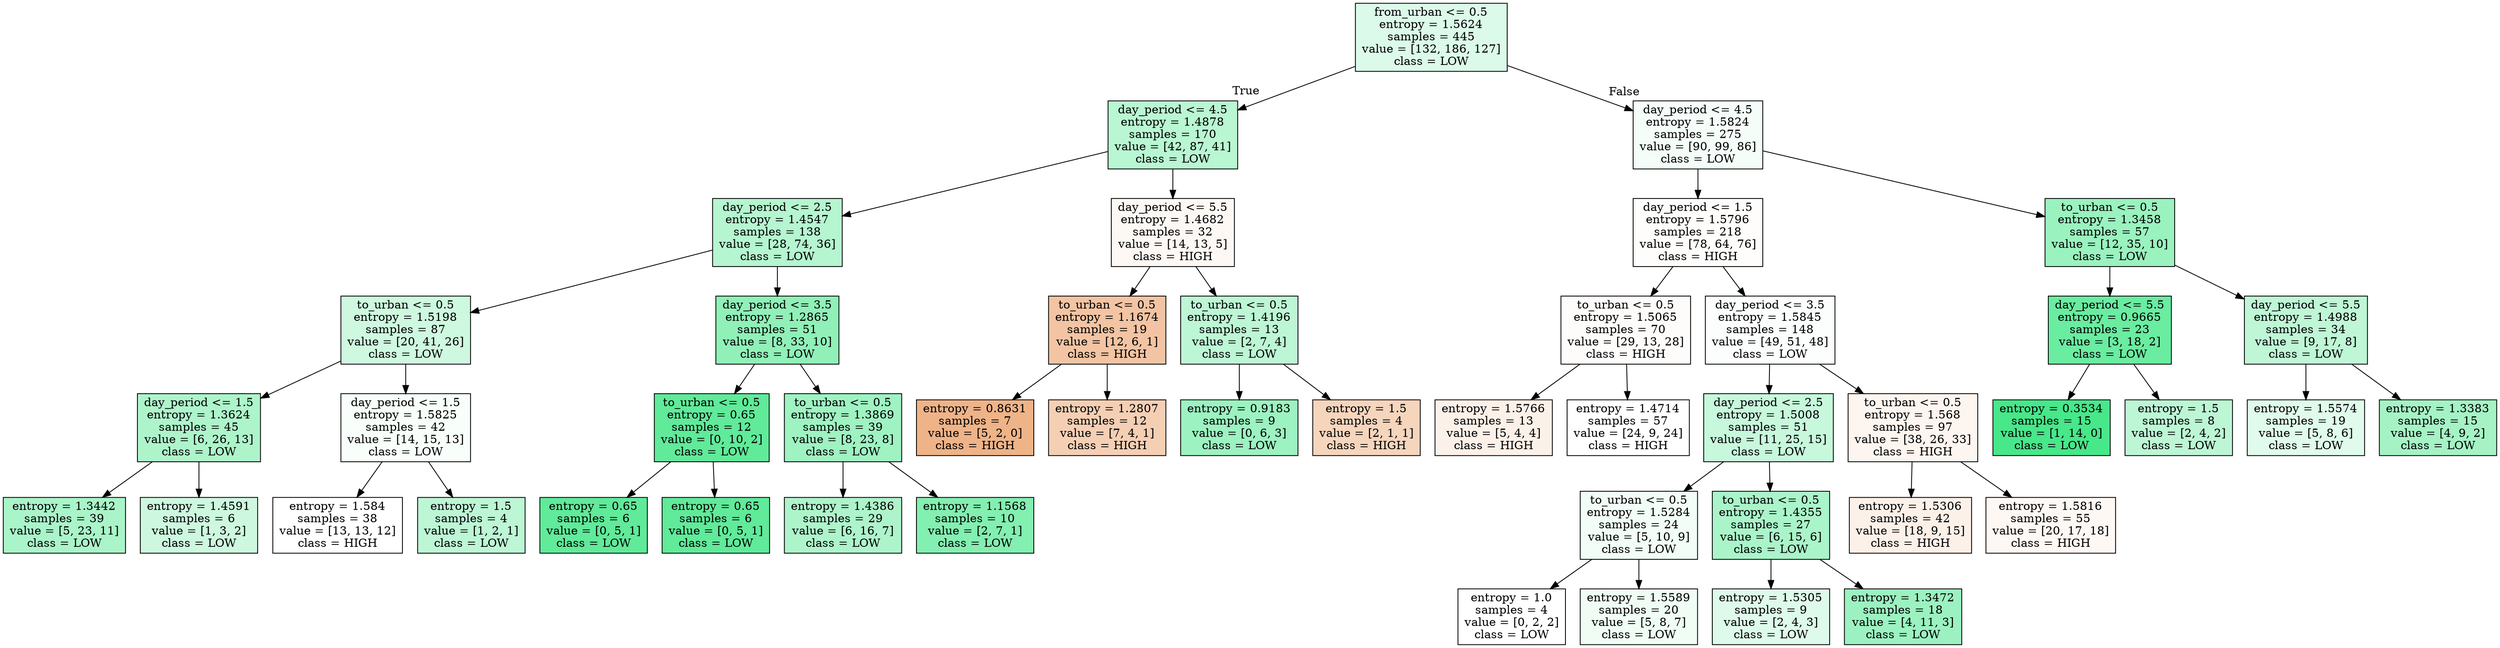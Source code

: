 digraph Tree {
node [shape=box, style="filled", color="black"] ;
0 [label="from_urban <= 0.5\nentropy = 1.5624\nsamples = 445\nvalue = [132, 186, 127]\nclass = LOW", fillcolor="#39e5812c"] ;
1 [label="day_period <= 4.5\nentropy = 1.4878\nsamples = 170\nvalue = [42, 87, 41]\nclass = LOW", fillcolor="#39e5815a"] ;
0 -> 1 [labeldistance=2.5, labelangle=45, headlabel="True"] ;
2 [label="day_period <= 2.5\nentropy = 1.4547\nsamples = 138\nvalue = [28, 74, 36]\nclass = LOW", fillcolor="#39e5815f"] ;
1 -> 2 ;
3 [label="to_urban <= 0.5\nentropy = 1.5198\nsamples = 87\nvalue = [20, 41, 26]\nclass = LOW", fillcolor="#39e5813f"] ;
2 -> 3 ;
4 [label="day_period <= 1.5\nentropy = 1.3624\nsamples = 45\nvalue = [6, 26, 13]\nclass = LOW", fillcolor="#39e58168"] ;
3 -> 4 ;
5 [label="entropy = 1.3442\nsamples = 39\nvalue = [5, 23, 11]\nclass = LOW", fillcolor="#39e5816d"] ;
4 -> 5 ;
6 [label="entropy = 1.4591\nsamples = 6\nvalue = [1, 3, 2]\nclass = LOW", fillcolor="#39e58140"] ;
4 -> 6 ;
7 [label="day_period <= 1.5\nentropy = 1.5825\nsamples = 42\nvalue = [14, 15, 13]\nclass = LOW", fillcolor="#39e58109"] ;
3 -> 7 ;
8 [label="entropy = 1.584\nsamples = 38\nvalue = [13, 13, 12]\nclass = HIGH", fillcolor="#e5813900"] ;
7 -> 8 ;
9 [label="entropy = 1.5\nsamples = 4\nvalue = [1, 2, 1]\nclass = LOW", fillcolor="#39e58155"] ;
7 -> 9 ;
10 [label="day_period <= 3.5\nentropy = 1.2865\nsamples = 51\nvalue = [8, 33, 10]\nclass = LOW", fillcolor="#39e5818f"] ;
2 -> 10 ;
11 [label="to_urban <= 0.5\nentropy = 0.65\nsamples = 12\nvalue = [0, 10, 2]\nclass = LOW", fillcolor="#39e581cc"] ;
10 -> 11 ;
12 [label="entropy = 0.65\nsamples = 6\nvalue = [0, 5, 1]\nclass = LOW", fillcolor="#39e581cc"] ;
11 -> 12 ;
13 [label="entropy = 0.65\nsamples = 6\nvalue = [0, 5, 1]\nclass = LOW", fillcolor="#39e581cc"] ;
11 -> 13 ;
14 [label="to_urban <= 0.5\nentropy = 1.3869\nsamples = 39\nvalue = [8, 23, 8]\nclass = LOW", fillcolor="#39e5817b"] ;
10 -> 14 ;
15 [label="entropy = 1.4386\nsamples = 29\nvalue = [6, 16, 7]\nclass = LOW", fillcolor="#39e58168"] ;
14 -> 15 ;
16 [label="entropy = 1.1568\nsamples = 10\nvalue = [2, 7, 1]\nclass = LOW", fillcolor="#39e5819f"] ;
14 -> 16 ;
17 [label="day_period <= 5.5\nentropy = 1.4682\nsamples = 32\nvalue = [14, 13, 5]\nclass = HIGH", fillcolor="#e581390d"] ;
1 -> 17 ;
18 [label="to_urban <= 0.5\nentropy = 1.1674\nsamples = 19\nvalue = [12, 6, 1]\nclass = HIGH", fillcolor="#e5813976"] ;
17 -> 18 ;
19 [label="entropy = 0.8631\nsamples = 7\nvalue = [5, 2, 0]\nclass = HIGH", fillcolor="#e5813999"] ;
18 -> 19 ;
20 [label="entropy = 1.2807\nsamples = 12\nvalue = [7, 4, 1]\nclass = HIGH", fillcolor="#e5813960"] ;
18 -> 20 ;
21 [label="to_urban <= 0.5\nentropy = 1.4196\nsamples = 13\nvalue = [2, 7, 4]\nclass = LOW", fillcolor="#39e58155"] ;
17 -> 21 ;
22 [label="entropy = 0.9183\nsamples = 9\nvalue = [0, 6, 3]\nclass = LOW", fillcolor="#39e5817f"] ;
21 -> 22 ;
23 [label="entropy = 1.5\nsamples = 4\nvalue = [2, 1, 1]\nclass = HIGH", fillcolor="#e5813955"] ;
21 -> 23 ;
24 [label="day_period <= 4.5\nentropy = 1.5824\nsamples = 275\nvalue = [90, 99, 86]\nclass = LOW", fillcolor="#39e5810c"] ;
0 -> 24 [labeldistance=2.5, labelangle=-45, headlabel="False"] ;
25 [label="day_period <= 1.5\nentropy = 1.5796\nsamples = 218\nvalue = [78, 64, 76]\nclass = HIGH", fillcolor="#e5813904"] ;
24 -> 25 ;
26 [label="to_urban <= 0.5\nentropy = 1.5065\nsamples = 70\nvalue = [29, 13, 28]\nclass = HIGH", fillcolor="#e5813906"] ;
25 -> 26 ;
27 [label="entropy = 1.5766\nsamples = 13\nvalue = [5, 4, 4]\nclass = HIGH", fillcolor="#e581391c"] ;
26 -> 27 ;
28 [label="entropy = 1.4714\nsamples = 57\nvalue = [24, 9, 24]\nclass = HIGH", fillcolor="#e5813900"] ;
26 -> 28 ;
29 [label="day_period <= 3.5\nentropy = 1.5845\nsamples = 148\nvalue = [49, 51, 48]\nclass = LOW", fillcolor="#39e58105"] ;
25 -> 29 ;
30 [label="day_period <= 2.5\nentropy = 1.5008\nsamples = 51\nvalue = [11, 25, 15]\nclass = LOW", fillcolor="#39e58147"] ;
29 -> 30 ;
31 [label="to_urban <= 0.5\nentropy = 1.5284\nsamples = 24\nvalue = [5, 10, 9]\nclass = LOW", fillcolor="#39e58111"] ;
30 -> 31 ;
32 [label="entropy = 1.0\nsamples = 4\nvalue = [0, 2, 2]\nclass = LOW", fillcolor="#39e58100"] ;
31 -> 32 ;
33 [label="entropy = 1.5589\nsamples = 20\nvalue = [5, 8, 7]\nclass = LOW", fillcolor="#39e58114"] ;
31 -> 33 ;
34 [label="to_urban <= 0.5\nentropy = 1.4355\nsamples = 27\nvalue = [6, 15, 6]\nclass = LOW", fillcolor="#39e5816d"] ;
30 -> 34 ;
35 [label="entropy = 1.5305\nsamples = 9\nvalue = [2, 4, 3]\nclass = LOW", fillcolor="#39e5812a"] ;
34 -> 35 ;
36 [label="entropy = 1.3472\nsamples = 18\nvalue = [4, 11, 3]\nclass = LOW", fillcolor="#39e58180"] ;
34 -> 36 ;
37 [label="to_urban <= 0.5\nentropy = 1.568\nsamples = 97\nvalue = [38, 26, 33]\nclass = HIGH", fillcolor="#e5813914"] ;
29 -> 37 ;
38 [label="entropy = 1.5306\nsamples = 42\nvalue = [18, 9, 15]\nclass = HIGH", fillcolor="#e581391c"] ;
37 -> 38 ;
39 [label="entropy = 1.5816\nsamples = 55\nvalue = [20, 17, 18]\nclass = HIGH", fillcolor="#e581390e"] ;
37 -> 39 ;
40 [label="to_urban <= 0.5\nentropy = 1.3458\nsamples = 57\nvalue = [12, 35, 10]\nclass = LOW", fillcolor="#39e58182"] ;
24 -> 40 ;
41 [label="day_period <= 5.5\nentropy = 0.9665\nsamples = 23\nvalue = [3, 18, 2]\nclass = LOW", fillcolor="#39e581bf"] ;
40 -> 41 ;
42 [label="entropy = 0.3534\nsamples = 15\nvalue = [1, 14, 0]\nclass = LOW", fillcolor="#39e581ed"] ;
41 -> 42 ;
43 [label="entropy = 1.5\nsamples = 8\nvalue = [2, 4, 2]\nclass = LOW", fillcolor="#39e58155"] ;
41 -> 43 ;
44 [label="day_period <= 5.5\nentropy = 1.4988\nsamples = 34\nvalue = [9, 17, 8]\nclass = LOW", fillcolor="#39e58152"] ;
40 -> 44 ;
45 [label="entropy = 1.5574\nsamples = 19\nvalue = [5, 8, 6]\nclass = LOW", fillcolor="#39e58127"] ;
44 -> 45 ;
46 [label="entropy = 1.3383\nsamples = 15\nvalue = [4, 9, 2]\nclass = LOW", fillcolor="#39e58174"] ;
44 -> 46 ;
}